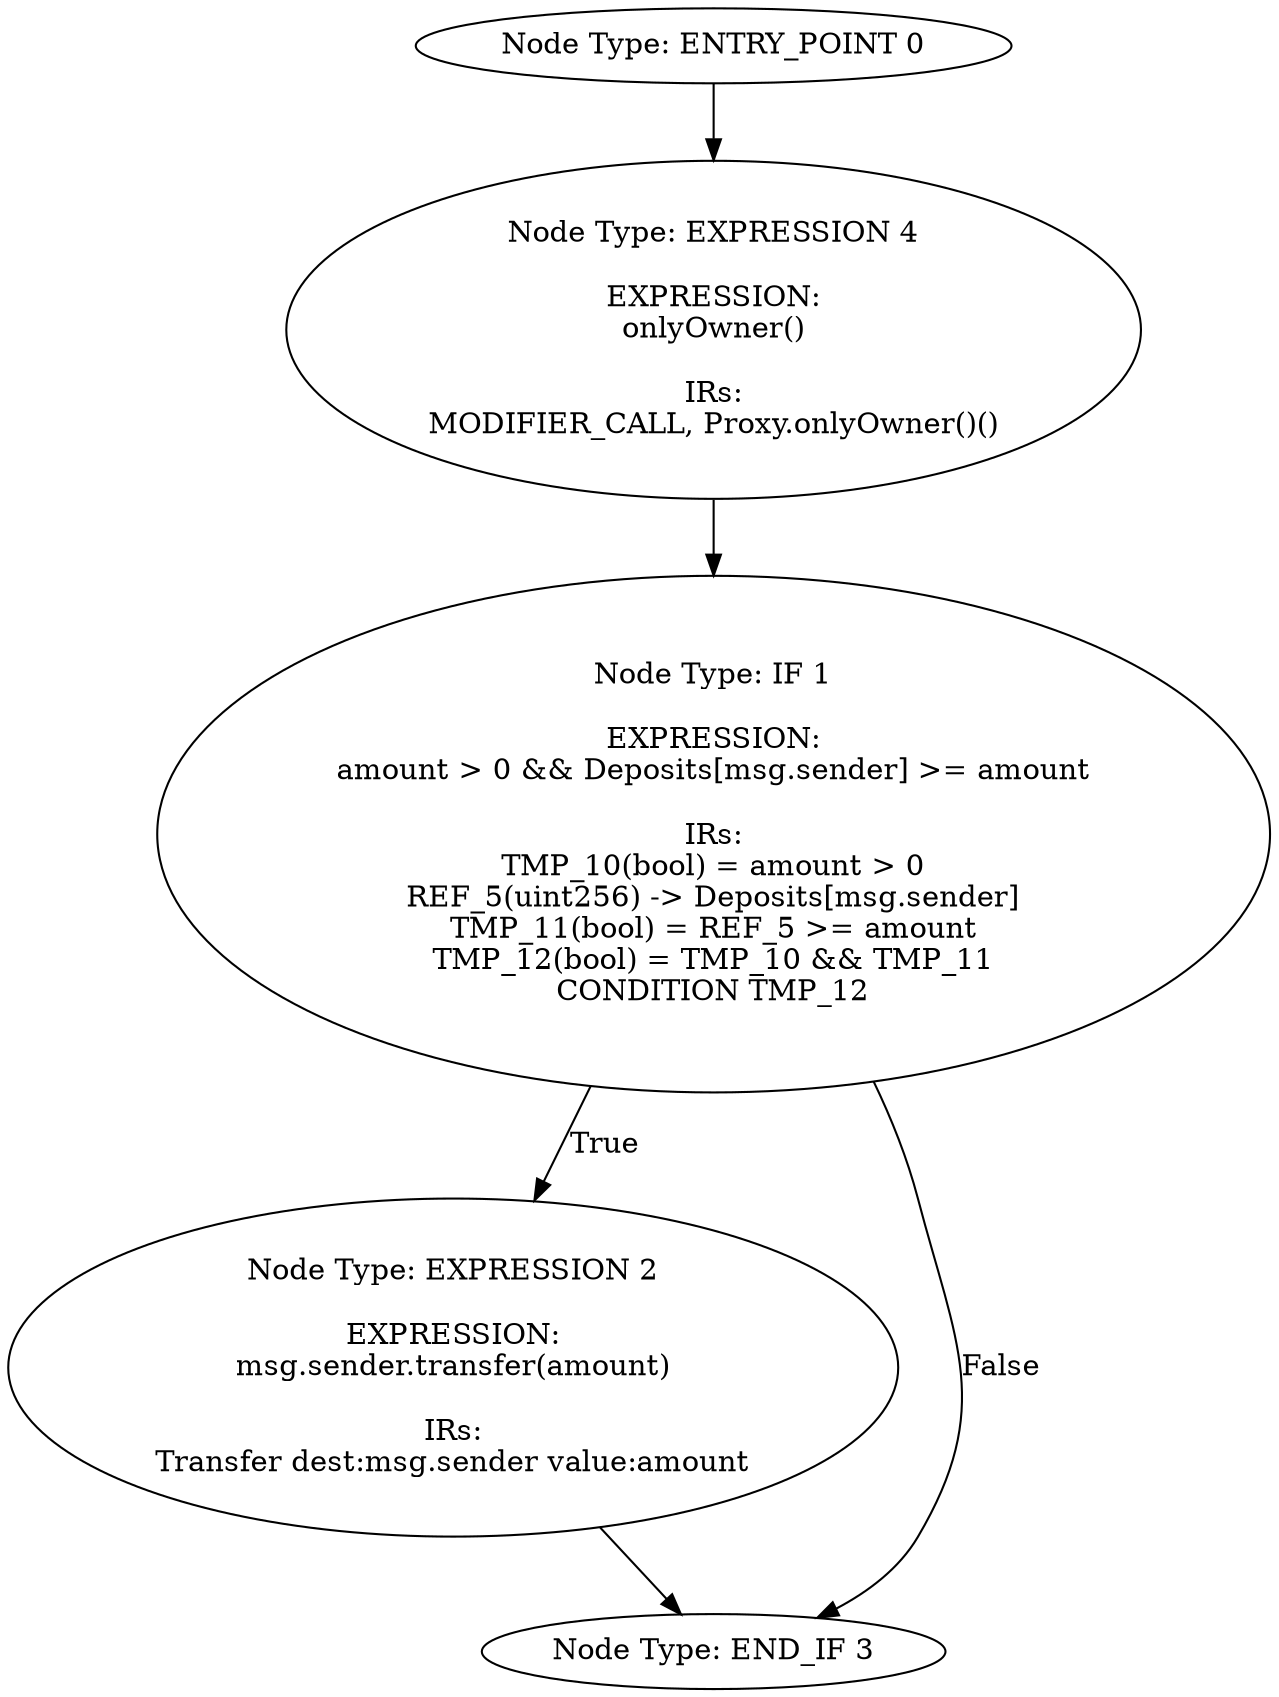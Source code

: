 digraph{
0[label="Node Type: ENTRY_POINT 0
"];
0->4;
1[label="Node Type: IF 1

EXPRESSION:
amount > 0 && Deposits[msg.sender] >= amount

IRs:
TMP_10(bool) = amount > 0
REF_5(uint256) -> Deposits[msg.sender]
TMP_11(bool) = REF_5 >= amount
TMP_12(bool) = TMP_10 && TMP_11
CONDITION TMP_12"];
1->2[label="True"];
1->3[label="False"];
2[label="Node Type: EXPRESSION 2

EXPRESSION:
msg.sender.transfer(amount)

IRs:
Transfer dest:msg.sender value:amount"];
2->3;
3[label="Node Type: END_IF 3
"];
4[label="Node Type: EXPRESSION 4

EXPRESSION:
onlyOwner()

IRs:
MODIFIER_CALL, Proxy.onlyOwner()()"];
4->1;
}
